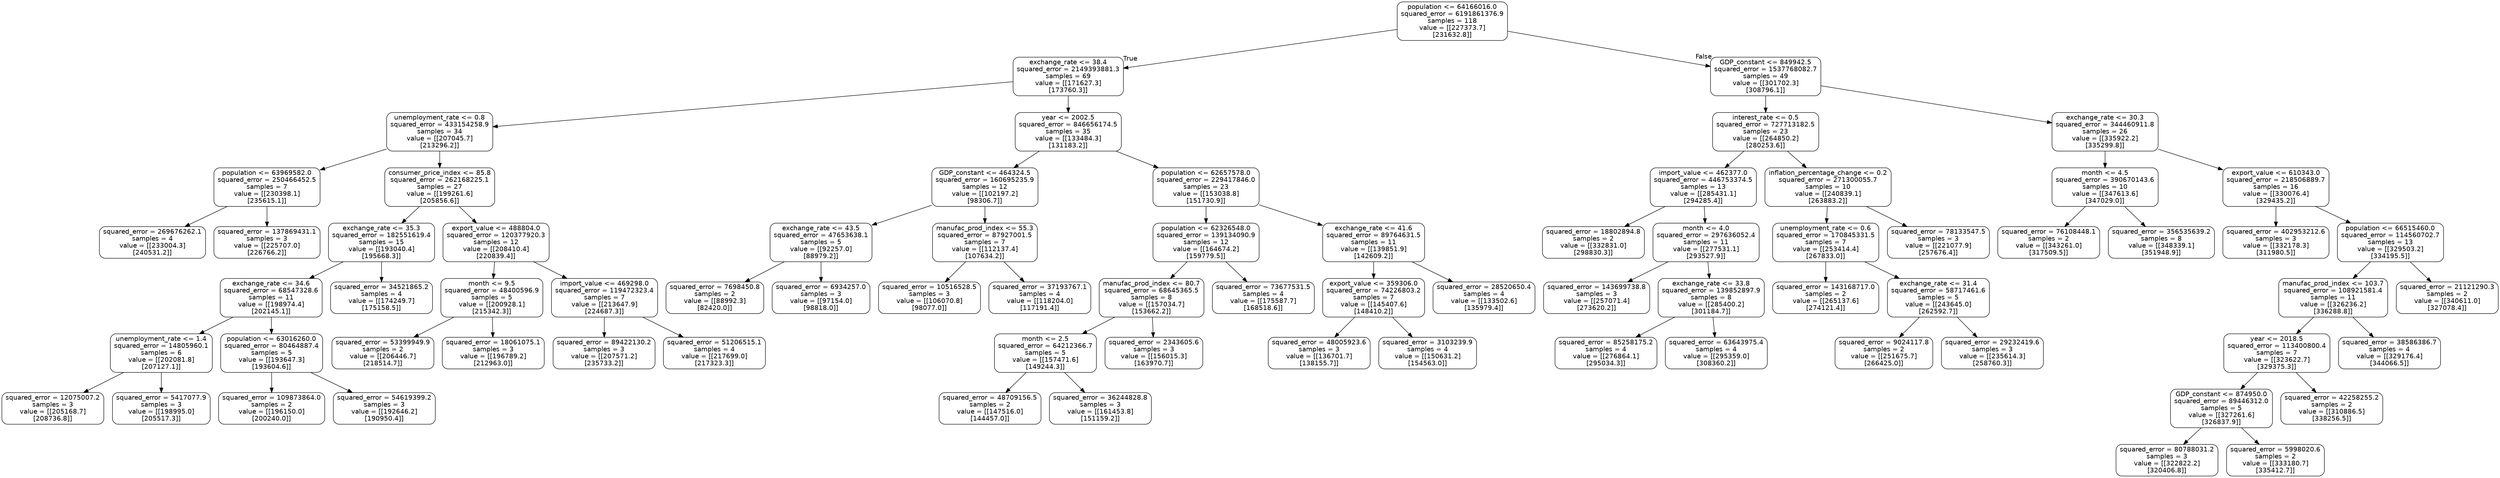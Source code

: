 digraph Tree {
node [shape=box, style="rounded", color="black", fontname="helvetica"] ;
edge [fontname="helvetica"] ;
0 [label="population <= 64166016.0\nsquared_error = 6191861376.9\nsamples = 118\nvalue = [[227373.7]\n[231632.8]]"] ;
1 [label="exchange_rate <= 38.4\nsquared_error = 2149393881.3\nsamples = 69\nvalue = [[171627.3]\n[173760.3]]"] ;
0 -> 1 [labeldistance=2.5, labelangle=45, headlabel="True"] ;
2 [label="unemployment_rate <= 0.8\nsquared_error = 433154258.9\nsamples = 34\nvalue = [[207045.7]\n[213296.2]]"] ;
1 -> 2 ;
3 [label="population <= 63969582.0\nsquared_error = 250466452.5\nsamples = 7\nvalue = [[230398.1]\n[235615.1]]"] ;
2 -> 3 ;
4 [label="squared_error = 269676262.1\nsamples = 4\nvalue = [[233004.3]\n[240531.2]]"] ;
3 -> 4 ;
5 [label="squared_error = 137869431.1\nsamples = 3\nvalue = [[225707.0]\n[226766.2]]"] ;
3 -> 5 ;
6 [label="consumer_price_index <= 85.8\nsquared_error = 262168225.1\nsamples = 27\nvalue = [[199261.6]\n[205856.6]]"] ;
2 -> 6 ;
7 [label="exchange_rate <= 35.3\nsquared_error = 182551619.4\nsamples = 15\nvalue = [[193040.4]\n[195668.3]]"] ;
6 -> 7 ;
8 [label="exchange_rate <= 34.6\nsquared_error = 68547328.6\nsamples = 11\nvalue = [[198974.4]\n[202145.1]]"] ;
7 -> 8 ;
9 [label="unemployment_rate <= 1.4\nsquared_error = 14805960.1\nsamples = 6\nvalue = [[202081.8]\n[207127.1]]"] ;
8 -> 9 ;
10 [label="squared_error = 12075007.2\nsamples = 3\nvalue = [[205168.7]\n[208736.8]]"] ;
9 -> 10 ;
11 [label="squared_error = 5417077.9\nsamples = 3\nvalue = [[198995.0]\n[205517.3]]"] ;
9 -> 11 ;
12 [label="population <= 63016260.0\nsquared_error = 80464887.4\nsamples = 5\nvalue = [[193647.3]\n[193604.6]]"] ;
8 -> 12 ;
13 [label="squared_error = 109873864.0\nsamples = 2\nvalue = [[196150.0]\n[200240.0]]"] ;
12 -> 13 ;
14 [label="squared_error = 54619399.2\nsamples = 3\nvalue = [[192646.2]\n[190950.4]]"] ;
12 -> 14 ;
15 [label="squared_error = 34521865.2\nsamples = 4\nvalue = [[174249.7]\n[175158.5]]"] ;
7 -> 15 ;
16 [label="export_value <= 488804.0\nsquared_error = 120377920.3\nsamples = 12\nvalue = [[208410.4]\n[220839.4]]"] ;
6 -> 16 ;
17 [label="month <= 9.5\nsquared_error = 48400596.9\nsamples = 5\nvalue = [[200928.1]\n[215342.3]]"] ;
16 -> 17 ;
18 [label="squared_error = 53399949.9\nsamples = 2\nvalue = [[206446.7]\n[218514.7]]"] ;
17 -> 18 ;
19 [label="squared_error = 18061075.1\nsamples = 3\nvalue = [[196789.2]\n[212963.0]]"] ;
17 -> 19 ;
20 [label="import_value <= 469298.0\nsquared_error = 119472323.4\nsamples = 7\nvalue = [[213647.9]\n[224687.3]]"] ;
16 -> 20 ;
21 [label="squared_error = 89422130.2\nsamples = 3\nvalue = [[207571.2]\n[235733.2]]"] ;
20 -> 21 ;
22 [label="squared_error = 51206515.1\nsamples = 4\nvalue = [[217699.0]\n[217323.3]]"] ;
20 -> 22 ;
23 [label="year <= 2002.5\nsquared_error = 846656174.5\nsamples = 35\nvalue = [[133484.3]\n[131183.2]]"] ;
1 -> 23 ;
24 [label="GDP_constant <= 464324.5\nsquared_error = 160695235.9\nsamples = 12\nvalue = [[102197.2]\n[98306.7]]"] ;
23 -> 24 ;
25 [label="exchange_rate <= 43.5\nsquared_error = 47653638.1\nsamples = 5\nvalue = [[92257.0]\n[88979.2]]"] ;
24 -> 25 ;
26 [label="squared_error = 7698450.8\nsamples = 2\nvalue = [[88992.3]\n[82420.0]]"] ;
25 -> 26 ;
27 [label="squared_error = 6934257.0\nsamples = 3\nvalue = [[97154.0]\n[98818.0]]"] ;
25 -> 27 ;
28 [label="manufac_prod_index <= 55.3\nsquared_error = 87927001.5\nsamples = 7\nvalue = [[112137.4]\n[107634.2]]"] ;
24 -> 28 ;
29 [label="squared_error = 10516528.5\nsamples = 3\nvalue = [[106070.8]\n[98077.0]]"] ;
28 -> 29 ;
30 [label="squared_error = 37193767.1\nsamples = 4\nvalue = [[118204.0]\n[117191.4]]"] ;
28 -> 30 ;
31 [label="population <= 62657578.0\nsquared_error = 229417846.0\nsamples = 23\nvalue = [[153038.8]\n[151730.9]]"] ;
23 -> 31 ;
32 [label="population <= 62326548.0\nsquared_error = 139134090.9\nsamples = 12\nvalue = [[164674.2]\n[159779.5]]"] ;
31 -> 32 ;
33 [label="manufac_prod_index <= 80.7\nsquared_error = 68645365.5\nsamples = 8\nvalue = [[157034.7]\n[153662.2]]"] ;
32 -> 33 ;
34 [label="month <= 2.5\nsquared_error = 64212366.7\nsamples = 5\nvalue = [[157471.6]\n[149244.3]]"] ;
33 -> 34 ;
35 [label="squared_error = 48709156.5\nsamples = 2\nvalue = [[147516.0]\n[144457.0]]"] ;
34 -> 35 ;
36 [label="squared_error = 36244828.8\nsamples = 3\nvalue = [[161453.8]\n[151159.2]]"] ;
34 -> 36 ;
37 [label="squared_error = 2343605.6\nsamples = 3\nvalue = [[156015.3]\n[163970.7]]"] ;
33 -> 37 ;
38 [label="squared_error = 73677531.5\nsamples = 4\nvalue = [[175587.7]\n[168518.6]]"] ;
32 -> 38 ;
39 [label="exchange_rate <= 41.6\nsquared_error = 89764631.5\nsamples = 11\nvalue = [[139851.9]\n[142609.2]]"] ;
31 -> 39 ;
40 [label="export_value <= 359306.0\nsquared_error = 74226803.2\nsamples = 7\nvalue = [[145407.6]\n[148410.2]]"] ;
39 -> 40 ;
41 [label="squared_error = 48005923.6\nsamples = 3\nvalue = [[136701.7]\n[138155.7]]"] ;
40 -> 41 ;
42 [label="squared_error = 3103239.9\nsamples = 4\nvalue = [[150631.2]\n[154563.0]]"] ;
40 -> 42 ;
43 [label="squared_error = 28520650.4\nsamples = 4\nvalue = [[133502.6]\n[135979.4]]"] ;
39 -> 43 ;
44 [label="GDP_constant <= 849942.5\nsquared_error = 1537768082.7\nsamples = 49\nvalue = [[301702.3]\n[308796.1]]"] ;
0 -> 44 [labeldistance=2.5, labelangle=-45, headlabel="False"] ;
45 [label="interest_rate <= 0.5\nsquared_error = 727713182.5\nsamples = 23\nvalue = [[264850.2]\n[280253.6]]"] ;
44 -> 45 ;
46 [label="import_value <= 462377.0\nsquared_error = 446753374.5\nsamples = 13\nvalue = [[285431.1]\n[294285.4]]"] ;
45 -> 46 ;
47 [label="squared_error = 18802894.8\nsamples = 2\nvalue = [[332831.0]\n[298830.3]]"] ;
46 -> 47 ;
48 [label="month <= 4.0\nsquared_error = 297636052.4\nsamples = 11\nvalue = [[277531.1]\n[293527.9]]"] ;
46 -> 48 ;
49 [label="squared_error = 143699738.8\nsamples = 3\nvalue = [[257071.4]\n[273620.2]]"] ;
48 -> 49 ;
50 [label="exchange_rate <= 33.8\nsquared_error = 139852897.9\nsamples = 8\nvalue = [[285400.2]\n[301184.7]]"] ;
48 -> 50 ;
51 [label="squared_error = 85258175.2\nsamples = 4\nvalue = [[276864.1]\n[295034.3]]"] ;
50 -> 51 ;
52 [label="squared_error = 63643975.4\nsamples = 4\nvalue = [[295359.0]\n[308360.2]]"] ;
50 -> 52 ;
53 [label="inflation_percentage_change <= 0.2\nsquared_error = 271300055.7\nsamples = 10\nvalue = [[240839.1]\n[263883.2]]"] ;
45 -> 53 ;
54 [label="unemployment_rate <= 0.6\nsquared_error = 170845331.5\nsamples = 7\nvalue = [[253414.4]\n[267833.0]]"] ;
53 -> 54 ;
55 [label="squared_error = 143168717.0\nsamples = 2\nvalue = [[265137.6]\n[274121.4]]"] ;
54 -> 55 ;
56 [label="exchange_rate <= 31.4\nsquared_error = 58717461.6\nsamples = 5\nvalue = [[243645.0]\n[262592.7]]"] ;
54 -> 56 ;
57 [label="squared_error = 9024117.8\nsamples = 2\nvalue = [[251675.7]\n[266425.0]]"] ;
56 -> 57 ;
58 [label="squared_error = 29232419.6\nsamples = 3\nvalue = [[235614.3]\n[258760.3]]"] ;
56 -> 58 ;
59 [label="squared_error = 78133547.5\nsamples = 3\nvalue = [[221077.9]\n[257676.4]]"] ;
53 -> 59 ;
60 [label="exchange_rate <= 30.3\nsquared_error = 344460911.8\nsamples = 26\nvalue = [[335922.2]\n[335299.8]]"] ;
44 -> 60 ;
61 [label="month <= 4.5\nsquared_error = 390670143.6\nsamples = 10\nvalue = [[347613.6]\n[347029.0]]"] ;
60 -> 61 ;
62 [label="squared_error = 76108448.1\nsamples = 2\nvalue = [[343261.0]\n[317509.5]]"] ;
61 -> 62 ;
63 [label="squared_error = 356535639.2\nsamples = 8\nvalue = [[348339.1]\n[351948.9]]"] ;
61 -> 63 ;
64 [label="export_value <= 610343.0\nsquared_error = 218506889.7\nsamples = 16\nvalue = [[330076.4]\n[329435.2]]"] ;
60 -> 64 ;
65 [label="squared_error = 402953212.6\nsamples = 3\nvalue = [[332178.3]\n[311980.5]]"] ;
64 -> 65 ;
66 [label="population <= 66515460.0\nsquared_error = 114560702.7\nsamples = 13\nvalue = [[329503.2]\n[334195.5]]"] ;
64 -> 66 ;
67 [label="manufac_prod_index <= 103.7\nsquared_error = 108921581.4\nsamples = 11\nvalue = [[326236.2]\n[336288.8]]"] ;
66 -> 67 ;
68 [label="year <= 2018.5\nsquared_error = 113400800.4\nsamples = 7\nvalue = [[323622.7]\n[329375.3]]"] ;
67 -> 68 ;
69 [label="GDP_constant <= 874950.0\nsquared_error = 89446312.0\nsamples = 5\nvalue = [[327261.6]\n[326837.9]]"] ;
68 -> 69 ;
70 [label="squared_error = 80788031.2\nsamples = 3\nvalue = [[322822.2]\n[320406.8]]"] ;
69 -> 70 ;
71 [label="squared_error = 5998020.6\nsamples = 2\nvalue = [[333180.7]\n[335412.7]]"] ;
69 -> 71 ;
72 [label="squared_error = 42258255.2\nsamples = 2\nvalue = [[310886.5]\n[338256.5]]"] ;
68 -> 72 ;
73 [label="squared_error = 38586386.7\nsamples = 4\nvalue = [[329176.4]\n[344066.5]]"] ;
67 -> 73 ;
74 [label="squared_error = 21121290.3\nsamples = 2\nvalue = [[340611.0]\n[327078.4]]"] ;
66 -> 74 ;
}